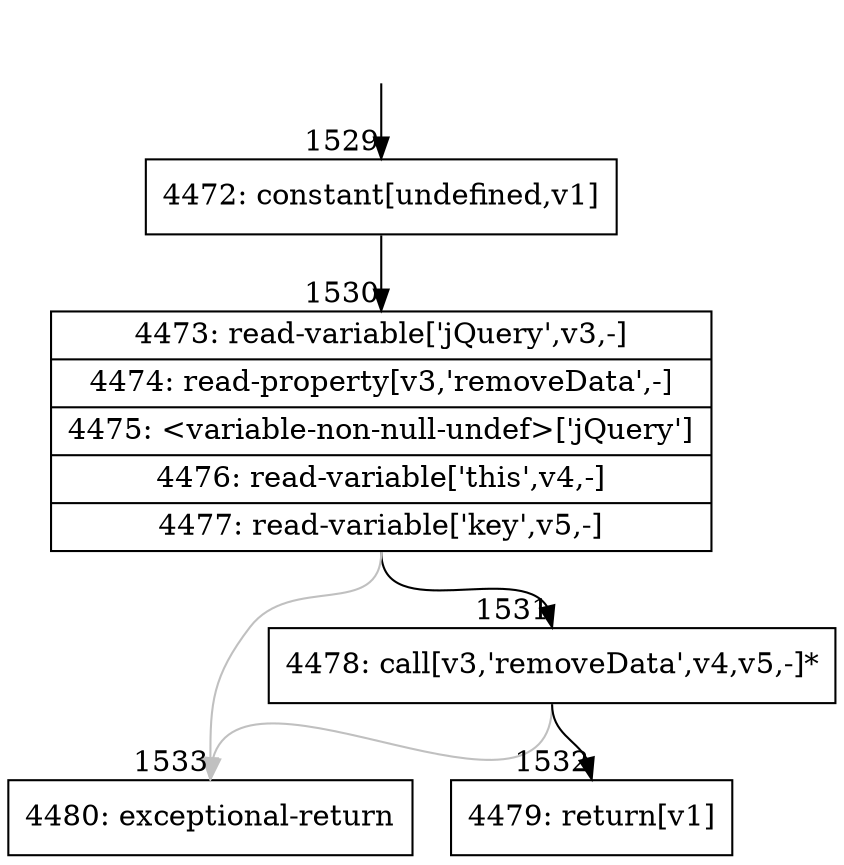 digraph {
rankdir="TD"
BB_entry106[shape=none,label=""];
BB_entry106 -> BB1529 [tailport=s, headport=n, headlabel="    1529"]
BB1529 [shape=record label="{4472: constant[undefined,v1]}" ] 
BB1529 -> BB1530 [tailport=s, headport=n, headlabel="      1530"]
BB1530 [shape=record label="{4473: read-variable['jQuery',v3,-]|4474: read-property[v3,'removeData',-]|4475: \<variable-non-null-undef\>['jQuery']|4476: read-variable['this',v4,-]|4477: read-variable['key',v5,-]}" ] 
BB1530 -> BB1531 [tailport=s, headport=n, headlabel="      1531"]
BB1530 -> BB1533 [tailport=s, headport=n, color=gray, headlabel="      1533"]
BB1531 [shape=record label="{4478: call[v3,'removeData',v4,v5,-]*}" ] 
BB1531 -> BB1532 [tailport=s, headport=n, headlabel="      1532"]
BB1531 -> BB1533 [tailport=s, headport=n, color=gray]
BB1532 [shape=record label="{4479: return[v1]}" ] 
BB1533 [shape=record label="{4480: exceptional-return}" ] 
}
